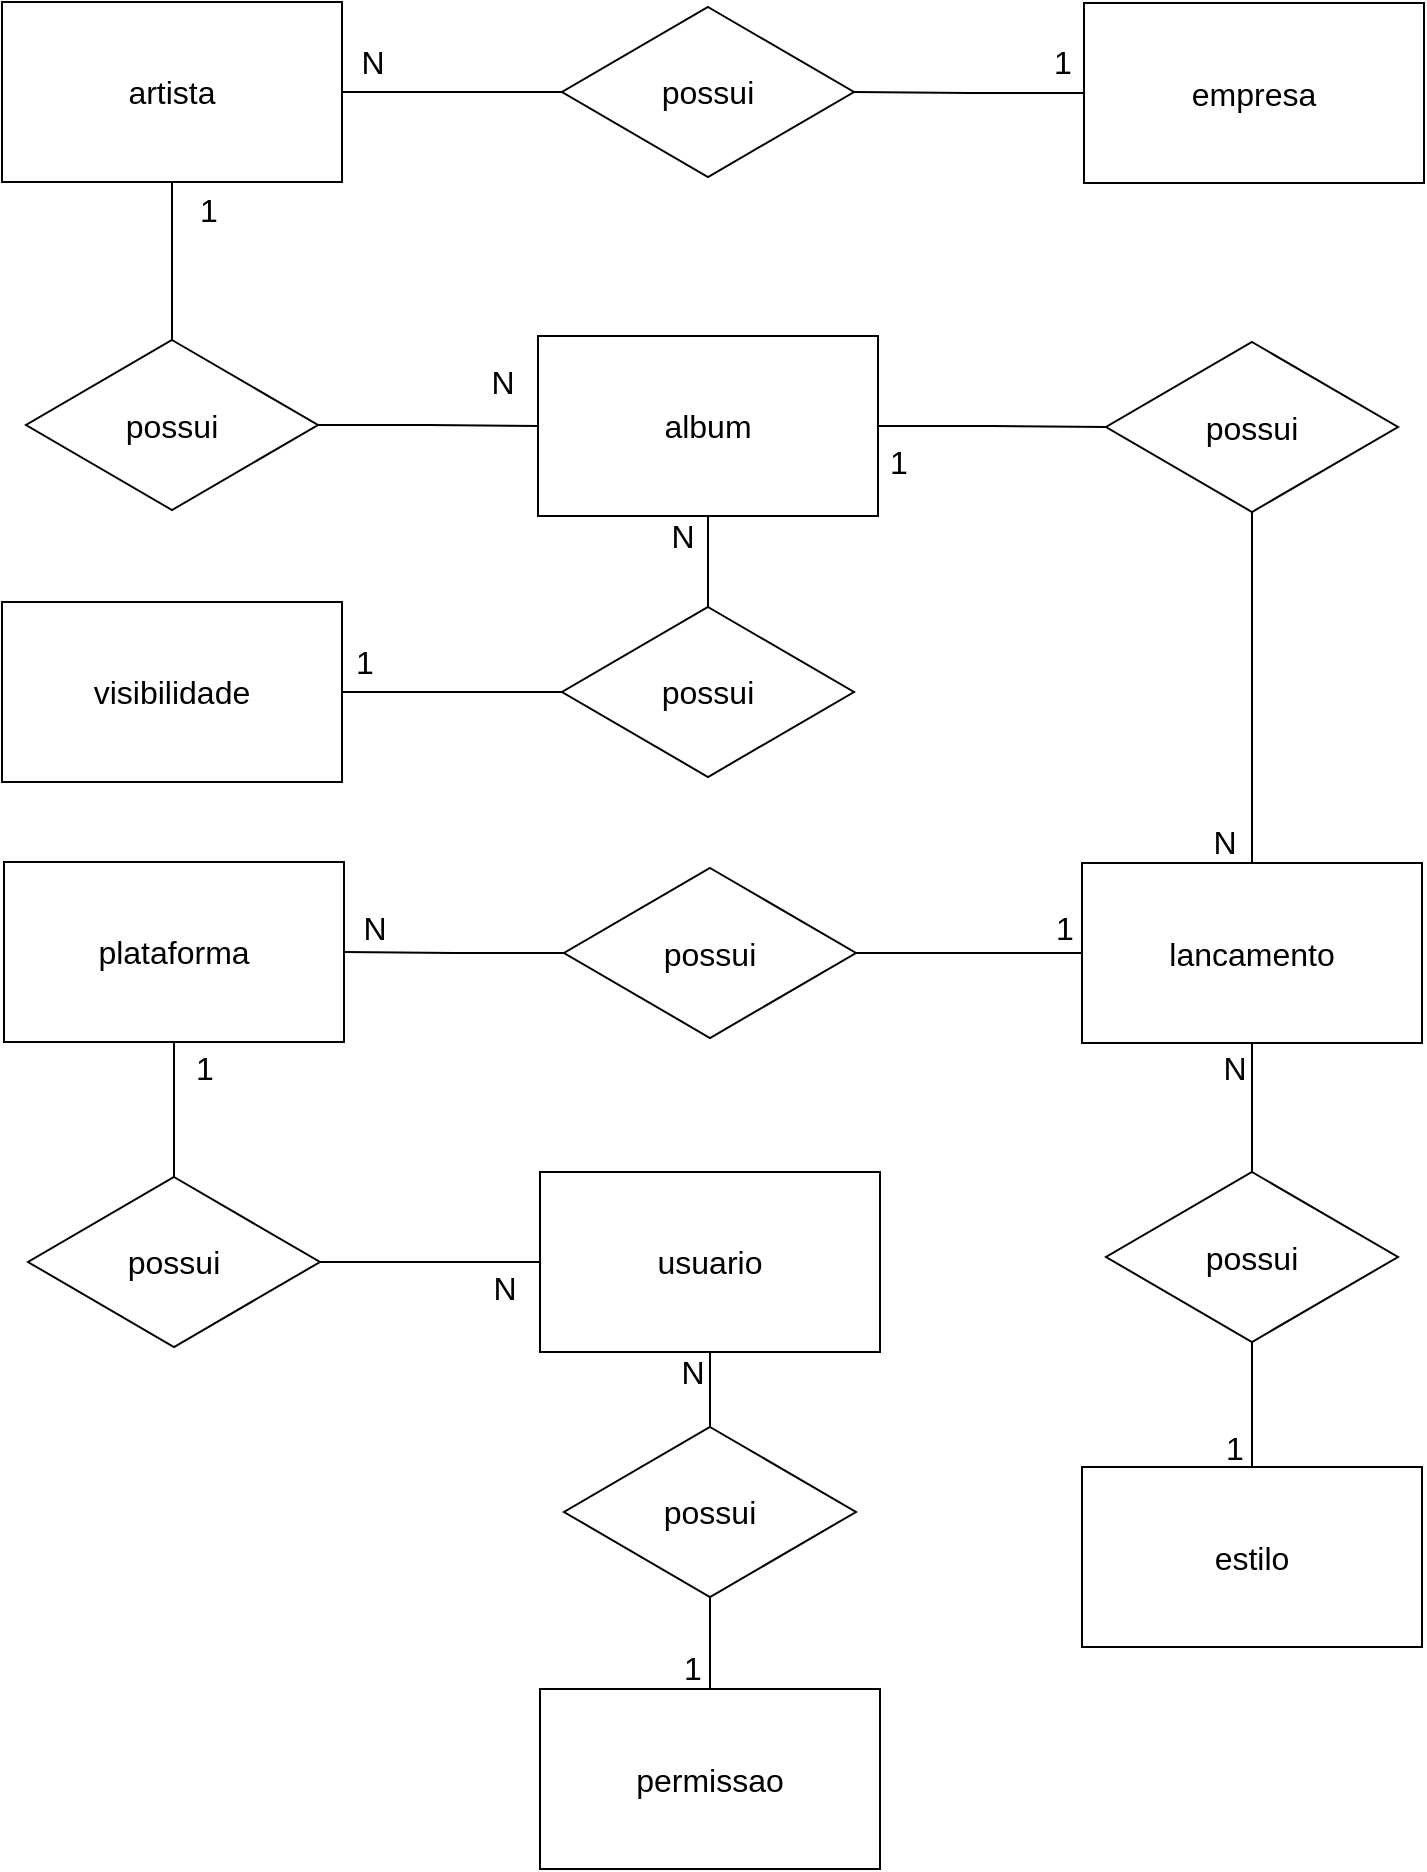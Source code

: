 <mxfile version="14.9.4" type="device" pages="2"><diagram id="nk70ambiToYGAoOoKNNU" name="conceitual"><mxGraphModel dx="868" dy="440" grid="1" gridSize="10" guides="1" tooltips="1" connect="1" arrows="1" fold="1" page="1" pageScale="1" pageWidth="827" pageHeight="1169" math="0" shadow="0"><root><mxCell id="yiSIVAJIP6dIMfwHuzb--0"/><mxCell id="yiSIVAJIP6dIMfwHuzb--1" parent="yiSIVAJIP6dIMfwHuzb--0"/><mxCell id="g5j4IDtGItobPCVHIau8-8" style="edgeStyle=orthogonalEdgeStyle;rounded=0;orthogonalLoop=1;jettySize=auto;html=1;exitX=0.5;exitY=1;exitDx=0;exitDy=0;entryX=0.5;entryY=0;entryDx=0;entryDy=0;endArrow=none;endFill=0;" parent="yiSIVAJIP6dIMfwHuzb--1" source="3rRR9_LvzltgQp7LDNIH-0" target="g5j4IDtGItobPCVHIau8-0" edge="1"><mxGeometry relative="1" as="geometry"/></mxCell><mxCell id="3rRR9_LvzltgQp7LDNIH-0" value="&lt;font style=&quot;font-size: 16px&quot;&gt;artista&lt;/font&gt;" style="rounded=0;whiteSpace=wrap;html=1;" parent="yiSIVAJIP6dIMfwHuzb--1" vertex="1"><mxGeometry x="80" y="90" width="170" height="90" as="geometry"/></mxCell><mxCell id="g5j4IDtGItobPCVHIau8-7" style="edgeStyle=orthogonalEdgeStyle;rounded=0;orthogonalLoop=1;jettySize=auto;html=1;exitX=0;exitY=0.5;exitDx=0;exitDy=0;entryX=1;entryY=0.5;entryDx=0;entryDy=0;endArrow=none;endFill=0;" parent="yiSIVAJIP6dIMfwHuzb--1" source="VOtVKO00BPMk1EKbYYce-0" target="3rRR9_LvzltgQp7LDNIH-0" edge="1"><mxGeometry relative="1" as="geometry"/></mxCell><mxCell id="VOtVKO00BPMk1EKbYYce-0" value="&lt;font style=&quot;font-size: 16px&quot;&gt;possui&lt;/font&gt;" style="shape=rhombus;perimeter=rhombusPerimeter;whiteSpace=wrap;html=1;align=center;" parent="yiSIVAJIP6dIMfwHuzb--1" vertex="1"><mxGeometry x="360" y="92.5" width="146" height="85" as="geometry"/></mxCell><mxCell id="g5j4IDtGItobPCVHIau8-6" style="edgeStyle=orthogonalEdgeStyle;rounded=0;orthogonalLoop=1;jettySize=auto;html=1;exitX=0;exitY=0.5;exitDx=0;exitDy=0;entryX=1;entryY=0.5;entryDx=0;entryDy=0;endArrow=none;endFill=0;" parent="yiSIVAJIP6dIMfwHuzb--1" source="yV16bE7cr30JizuYZcQp-0" target="VOtVKO00BPMk1EKbYYce-0" edge="1"><mxGeometry relative="1" as="geometry"/></mxCell><mxCell id="yV16bE7cr30JizuYZcQp-0" value="&lt;font style=&quot;font-size: 16px&quot;&gt;empresa&lt;/font&gt;" style="rounded=0;whiteSpace=wrap;html=1;" parent="yiSIVAJIP6dIMfwHuzb--1" vertex="1"><mxGeometry x="621" y="90.5" width="170" height="90" as="geometry"/></mxCell><mxCell id="g5j4IDtGItobPCVHIau8-9" style="edgeStyle=orthogonalEdgeStyle;rounded=0;orthogonalLoop=1;jettySize=auto;html=1;exitX=1;exitY=0.5;exitDx=0;exitDy=0;entryX=0;entryY=0.5;entryDx=0;entryDy=0;endArrow=none;endFill=0;" parent="yiSIVAJIP6dIMfwHuzb--1" source="g5j4IDtGItobPCVHIau8-0" target="g5j4IDtGItobPCVHIau8-1" edge="1"><mxGeometry relative="1" as="geometry"/></mxCell><mxCell id="g5j4IDtGItobPCVHIau8-0" value="&lt;font style=&quot;font-size: 16px&quot;&gt;possui&lt;/font&gt;" style="shape=rhombus;perimeter=rhombusPerimeter;whiteSpace=wrap;html=1;align=center;" parent="yiSIVAJIP6dIMfwHuzb--1" vertex="1"><mxGeometry x="92" y="259" width="146" height="85" as="geometry"/></mxCell><mxCell id="g5j4IDtGItobPCVHIau8-10" style="edgeStyle=orthogonalEdgeStyle;rounded=0;orthogonalLoop=1;jettySize=auto;html=1;exitX=1;exitY=0.5;exitDx=0;exitDy=0;entryX=0;entryY=0.5;entryDx=0;entryDy=0;endArrow=none;endFill=0;" parent="yiSIVAJIP6dIMfwHuzb--1" source="g5j4IDtGItobPCVHIau8-1" target="g5j4IDtGItobPCVHIau8-2" edge="1"><mxGeometry relative="1" as="geometry"/></mxCell><mxCell id="DvodD3wbsnD5LiGYbOec-2" style="edgeStyle=orthogonalEdgeStyle;rounded=0;orthogonalLoop=1;jettySize=auto;html=1;exitX=0.5;exitY=1;exitDx=0;exitDy=0;entryX=0.5;entryY=0;entryDx=0;entryDy=0;endArrow=none;endFill=0;" edge="1" parent="yiSIVAJIP6dIMfwHuzb--1" source="g5j4IDtGItobPCVHIau8-1" target="DvodD3wbsnD5LiGYbOec-0"><mxGeometry relative="1" as="geometry"/></mxCell><mxCell id="g5j4IDtGItobPCVHIau8-1" value="&lt;font style=&quot;font-size: 16px&quot;&gt;album&lt;/font&gt;" style="rounded=0;whiteSpace=wrap;html=1;" parent="yiSIVAJIP6dIMfwHuzb--1" vertex="1"><mxGeometry x="348" y="257" width="170" height="90" as="geometry"/></mxCell><mxCell id="g5j4IDtGItobPCVHIau8-11" style="edgeStyle=orthogonalEdgeStyle;rounded=0;orthogonalLoop=1;jettySize=auto;html=1;exitX=0.5;exitY=1;exitDx=0;exitDy=0;entryX=0.5;entryY=0;entryDx=0;entryDy=0;endArrow=none;endFill=0;" parent="yiSIVAJIP6dIMfwHuzb--1" source="g5j4IDtGItobPCVHIau8-2" target="g5j4IDtGItobPCVHIau8-3" edge="1"><mxGeometry relative="1" as="geometry"/></mxCell><mxCell id="g5j4IDtGItobPCVHIau8-2" value="&lt;font style=&quot;font-size: 16px&quot;&gt;possui&lt;/font&gt;" style="shape=rhombus;perimeter=rhombusPerimeter;whiteSpace=wrap;html=1;align=center;" parent="yiSIVAJIP6dIMfwHuzb--1" vertex="1"><mxGeometry x="632" y="260" width="146" height="85" as="geometry"/></mxCell><mxCell id="-_nzy5i5pssQ1534E9UN-17" style="edgeStyle=orthogonalEdgeStyle;rounded=0;orthogonalLoop=1;jettySize=auto;html=1;exitX=0.5;exitY=1;exitDx=0;exitDy=0;entryX=0.5;entryY=0;entryDx=0;entryDy=0;endArrow=none;endFill=0;" parent="yiSIVAJIP6dIMfwHuzb--1" source="g5j4IDtGItobPCVHIau8-3" target="-_nzy5i5pssQ1534E9UN-16" edge="1"><mxGeometry relative="1" as="geometry"/></mxCell><mxCell id="g5j4IDtGItobPCVHIau8-3" value="&lt;font style=&quot;font-size: 16px&quot;&gt;lancamento&lt;/font&gt;" style="rounded=0;whiteSpace=wrap;html=1;" parent="yiSIVAJIP6dIMfwHuzb--1" vertex="1"><mxGeometry x="620" y="520.5" width="170" height="90" as="geometry"/></mxCell><mxCell id="g5j4IDtGItobPCVHIau8-13" style="edgeStyle=orthogonalEdgeStyle;rounded=0;orthogonalLoop=1;jettySize=auto;html=1;exitX=0;exitY=0.5;exitDx=0;exitDy=0;entryX=1;entryY=0.5;entryDx=0;entryDy=0;endArrow=none;endFill=0;" parent="yiSIVAJIP6dIMfwHuzb--1" source="g5j4IDtGItobPCVHIau8-4" target="g5j4IDtGItobPCVHIau8-5" edge="1"><mxGeometry relative="1" as="geometry"/></mxCell><mxCell id="-_nzy5i5pssQ1534E9UN-19" style="edgeStyle=orthogonalEdgeStyle;rounded=0;orthogonalLoop=1;jettySize=auto;html=1;exitX=1;exitY=0.5;exitDx=0;exitDy=0;entryX=0;entryY=0.5;entryDx=0;entryDy=0;endArrow=none;endFill=0;" parent="yiSIVAJIP6dIMfwHuzb--1" source="g5j4IDtGItobPCVHIau8-4" target="g5j4IDtGItobPCVHIau8-3" edge="1"><mxGeometry relative="1" as="geometry"/></mxCell><mxCell id="g5j4IDtGItobPCVHIau8-4" value="&lt;font style=&quot;font-size: 16px&quot;&gt;possui&lt;/font&gt;" style="shape=rhombus;perimeter=rhombusPerimeter;whiteSpace=wrap;html=1;align=center;" parent="yiSIVAJIP6dIMfwHuzb--1" vertex="1"><mxGeometry x="361" y="523" width="146" height="85" as="geometry"/></mxCell><mxCell id="-_nzy5i5pssQ1534E9UN-6" style="edgeStyle=orthogonalEdgeStyle;rounded=0;orthogonalLoop=1;jettySize=auto;html=1;entryX=0.5;entryY=0;entryDx=0;entryDy=0;endArrow=none;endFill=0;" parent="yiSIVAJIP6dIMfwHuzb--1" source="g5j4IDtGItobPCVHIau8-5" target="-_nzy5i5pssQ1534E9UN-1" edge="1"><mxGeometry relative="1" as="geometry"/></mxCell><mxCell id="g5j4IDtGItobPCVHIau8-5" value="&lt;font style=&quot;font-size: 16px&quot;&gt;plataforma&lt;/font&gt;" style="rounded=0;whiteSpace=wrap;html=1;" parent="yiSIVAJIP6dIMfwHuzb--1" vertex="1"><mxGeometry x="81" y="520" width="170" height="90" as="geometry"/></mxCell><mxCell id="g5j4IDtGItobPCVHIau8-27" value="&lt;font style=&quot;font-size: 16px&quot;&gt;1&lt;/font&gt;" style="text;html=1;align=center;verticalAlign=middle;resizable=0;points=[];autosize=1;strokeColor=none;" parent="yiSIVAJIP6dIMfwHuzb--1" vertex="1"><mxGeometry x="518" y="310" width="20" height="20" as="geometry"/></mxCell><mxCell id="g5j4IDtGItobPCVHIau8-29" value="&lt;font style=&quot;font-size: 16px&quot;&gt;1&lt;/font&gt;" style="text;html=1;align=center;verticalAlign=middle;resizable=0;points=[];autosize=1;strokeColor=none;" parent="yiSIVAJIP6dIMfwHuzb--1" vertex="1"><mxGeometry x="600" y="110" width="20" height="20" as="geometry"/></mxCell><mxCell id="g5j4IDtGItobPCVHIau8-30" value="&lt;font style=&quot;font-size: 16px&quot;&gt;N&lt;/font&gt;" style="text;html=1;align=center;verticalAlign=middle;resizable=0;points=[];autosize=1;strokeColor=none;" parent="yiSIVAJIP6dIMfwHuzb--1" vertex="1"><mxGeometry x="250" y="110" width="30" height="20" as="geometry"/></mxCell><mxCell id="g5j4IDtGItobPCVHIau8-32" value="&lt;font style=&quot;font-size: 16px&quot;&gt;N&lt;/font&gt;" style="text;html=1;align=center;verticalAlign=middle;resizable=0;points=[];autosize=1;strokeColor=none;" parent="yiSIVAJIP6dIMfwHuzb--1" vertex="1"><mxGeometry x="251" y="542.5" width="30" height="20" as="geometry"/></mxCell><mxCell id="g5j4IDtGItobPCVHIau8-33" value="&lt;font style=&quot;font-size: 16px&quot;&gt;1&lt;/font&gt;" style="text;html=1;align=center;verticalAlign=middle;resizable=0;points=[];autosize=1;strokeColor=none;" parent="yiSIVAJIP6dIMfwHuzb--1" vertex="1"><mxGeometry x="173" y="184" width="20" height="20" as="geometry"/></mxCell><mxCell id="g5j4IDtGItobPCVHIau8-34" value="&lt;font style=&quot;font-size: 16px&quot;&gt;N&lt;/font&gt;" style="text;html=1;align=center;verticalAlign=middle;resizable=0;points=[];autosize=1;strokeColor=none;" parent="yiSIVAJIP6dIMfwHuzb--1" vertex="1"><mxGeometry x="315" y="270" width="30" height="20" as="geometry"/></mxCell><mxCell id="-_nzy5i5pssQ1534E9UN-2" style="edgeStyle=orthogonalEdgeStyle;rounded=0;orthogonalLoop=1;jettySize=auto;html=1;exitX=1;exitY=0.5;exitDx=0;exitDy=0;endArrow=none;endFill=0;entryX=0;entryY=0.5;entryDx=0;entryDy=0;" parent="yiSIVAJIP6dIMfwHuzb--1" source="-_nzy5i5pssQ1534E9UN-1" target="-_nzy5i5pssQ1534E9UN-3" edge="1"><mxGeometry relative="1" as="geometry"><mxPoint x="331" y="720.5" as="targetPoint"/></mxGeometry></mxCell><mxCell id="-_nzy5i5pssQ1534E9UN-1" value="&lt;font style=&quot;font-size: 16px&quot;&gt;possui&lt;/font&gt;" style="shape=rhombus;perimeter=rhombusPerimeter;whiteSpace=wrap;html=1;align=center;" parent="yiSIVAJIP6dIMfwHuzb--1" vertex="1"><mxGeometry x="93" y="677.5" width="146" height="85" as="geometry"/></mxCell><mxCell id="-_nzy5i5pssQ1534E9UN-13" style="edgeStyle=orthogonalEdgeStyle;rounded=0;orthogonalLoop=1;jettySize=auto;html=1;exitX=0.5;exitY=1;exitDx=0;exitDy=0;entryX=0.5;entryY=0;entryDx=0;entryDy=0;endArrow=none;endFill=0;" parent="yiSIVAJIP6dIMfwHuzb--1" source="-_nzy5i5pssQ1534E9UN-3" target="-_nzy5i5pssQ1534E9UN-4" edge="1"><mxGeometry relative="1" as="geometry"/></mxCell><mxCell id="-_nzy5i5pssQ1534E9UN-3" value="&lt;font style=&quot;font-size: 16px&quot;&gt;usuario&lt;/font&gt;" style="rounded=0;whiteSpace=wrap;html=1;" parent="yiSIVAJIP6dIMfwHuzb--1" vertex="1"><mxGeometry x="349" y="675" width="170" height="90" as="geometry"/></mxCell><mxCell id="-_nzy5i5pssQ1534E9UN-14" style="edgeStyle=orthogonalEdgeStyle;rounded=0;orthogonalLoop=1;jettySize=auto;html=1;exitX=0.5;exitY=1;exitDx=0;exitDy=0;entryX=0.5;entryY=0;entryDx=0;entryDy=0;endArrow=none;endFill=0;" parent="yiSIVAJIP6dIMfwHuzb--1" source="-_nzy5i5pssQ1534E9UN-4" target="-_nzy5i5pssQ1534E9UN-5" edge="1"><mxGeometry relative="1" as="geometry"/></mxCell><mxCell id="-_nzy5i5pssQ1534E9UN-4" value="&lt;font style=&quot;font-size: 16px&quot;&gt;possui&lt;/font&gt;" style="shape=rhombus;perimeter=rhombusPerimeter;whiteSpace=wrap;html=1;align=center;" parent="yiSIVAJIP6dIMfwHuzb--1" vertex="1"><mxGeometry x="361" y="802.5" width="146" height="85" as="geometry"/></mxCell><mxCell id="-_nzy5i5pssQ1534E9UN-5" value="&lt;font style=&quot;font-size: 16px&quot;&gt;permissao&lt;/font&gt;" style="rounded=0;whiteSpace=wrap;html=1;" parent="yiSIVAJIP6dIMfwHuzb--1" vertex="1"><mxGeometry x="349" y="933.5" width="170" height="90" as="geometry"/></mxCell><mxCell id="-_nzy5i5pssQ1534E9UN-9" value="&lt;font style=&quot;font-size: 16px&quot;&gt;1&lt;/font&gt;" style="text;html=1;align=center;verticalAlign=middle;resizable=0;points=[];autosize=1;strokeColor=none;" parent="yiSIVAJIP6dIMfwHuzb--1" vertex="1"><mxGeometry x="601" y="542.5" width="20" height="20" as="geometry"/></mxCell><mxCell id="-_nzy5i5pssQ1534E9UN-10" value="&lt;font style=&quot;font-size: 16px&quot;&gt;1&lt;/font&gt;" style="text;html=1;align=center;verticalAlign=middle;resizable=0;points=[];autosize=1;strokeColor=none;" parent="yiSIVAJIP6dIMfwHuzb--1" vertex="1"><mxGeometry x="171" y="612.5" width="20" height="20" as="geometry"/></mxCell><mxCell id="-_nzy5i5pssQ1534E9UN-15" value="&lt;font style=&quot;font-size: 16px&quot;&gt;estilo&lt;/font&gt;" style="rounded=0;whiteSpace=wrap;html=1;" parent="yiSIVAJIP6dIMfwHuzb--1" vertex="1"><mxGeometry x="620" y="822.5" width="170" height="90" as="geometry"/></mxCell><mxCell id="-_nzy5i5pssQ1534E9UN-18" style="edgeStyle=orthogonalEdgeStyle;rounded=0;orthogonalLoop=1;jettySize=auto;html=1;exitX=0.5;exitY=1;exitDx=0;exitDy=0;entryX=0.5;entryY=0;entryDx=0;entryDy=0;endArrow=none;endFill=0;" parent="yiSIVAJIP6dIMfwHuzb--1" source="-_nzy5i5pssQ1534E9UN-16" target="-_nzy5i5pssQ1534E9UN-15" edge="1"><mxGeometry relative="1" as="geometry"/></mxCell><mxCell id="-_nzy5i5pssQ1534E9UN-16" value="&lt;font style=&quot;font-size: 16px&quot;&gt;possui&lt;/font&gt;" style="shape=rhombus;perimeter=rhombusPerimeter;whiteSpace=wrap;html=1;align=center;" parent="yiSIVAJIP6dIMfwHuzb--1" vertex="1"><mxGeometry x="632" y="675" width="146" height="85" as="geometry"/></mxCell><mxCell id="-_nzy5i5pssQ1534E9UN-21" value="&lt;font style=&quot;font-size: 16px&quot;&gt;N&lt;/font&gt;" style="text;html=1;align=center;verticalAlign=middle;resizable=0;points=[];autosize=1;strokeColor=none;" parent="yiSIVAJIP6dIMfwHuzb--1" vertex="1"><mxGeometry x="676" y="500" width="30" height="20" as="geometry"/></mxCell><mxCell id="-_nzy5i5pssQ1534E9UN-23" value="&lt;font style=&quot;font-size: 16px&quot;&gt;1&lt;/font&gt;" style="text;html=1;align=center;verticalAlign=middle;resizable=0;points=[];autosize=1;strokeColor=none;" parent="yiSIVAJIP6dIMfwHuzb--1" vertex="1"><mxGeometry x="686" y="802.5" width="20" height="20" as="geometry"/></mxCell><mxCell id="-_nzy5i5pssQ1534E9UN-24" value="&lt;font style=&quot;font-size: 16px&quot;&gt;N&lt;/font&gt;" style="text;html=1;align=center;verticalAlign=middle;resizable=0;points=[];autosize=1;strokeColor=none;" parent="yiSIVAJIP6dIMfwHuzb--1" vertex="1"><mxGeometry x="681" y="612.5" width="30" height="20" as="geometry"/></mxCell><mxCell id="-_nzy5i5pssQ1534E9UN-26" value="&lt;font style=&quot;font-size: 16px&quot;&gt;1&lt;/font&gt;" style="text;html=1;align=center;verticalAlign=middle;resizable=0;points=[];autosize=1;strokeColor=none;" parent="yiSIVAJIP6dIMfwHuzb--1" vertex="1"><mxGeometry x="415" y="912.5" width="20" height="20" as="geometry"/></mxCell><mxCell id="-_nzy5i5pssQ1534E9UN-27" value="&lt;font style=&quot;font-size: 16px&quot;&gt;N&lt;/font&gt;" style="text;html=1;align=center;verticalAlign=middle;resizable=0;points=[];autosize=1;strokeColor=none;" parent="yiSIVAJIP6dIMfwHuzb--1" vertex="1"><mxGeometry x="410" y="765" width="30" height="20" as="geometry"/></mxCell><mxCell id="-_nzy5i5pssQ1534E9UN-28" value="&lt;font style=&quot;font-size: 16px&quot;&gt;N&lt;/font&gt;" style="text;html=1;align=center;verticalAlign=middle;resizable=0;points=[];autosize=1;strokeColor=none;" parent="yiSIVAJIP6dIMfwHuzb--1" vertex="1"><mxGeometry x="316" y="722.5" width="30" height="20" as="geometry"/></mxCell><mxCell id="DvodD3wbsnD5LiGYbOec-0" value="&lt;font style=&quot;font-size: 16px&quot;&gt;possui&lt;/font&gt;" style="shape=rhombus;perimeter=rhombusPerimeter;whiteSpace=wrap;html=1;align=center;" vertex="1" parent="yiSIVAJIP6dIMfwHuzb--1"><mxGeometry x="360" y="392.5" width="146" height="85" as="geometry"/></mxCell><mxCell id="DvodD3wbsnD5LiGYbOec-3" style="edgeStyle=orthogonalEdgeStyle;rounded=0;orthogonalLoop=1;jettySize=auto;html=1;exitX=1;exitY=0.5;exitDx=0;exitDy=0;entryX=0;entryY=0.5;entryDx=0;entryDy=0;endArrow=none;endFill=0;" edge="1" parent="yiSIVAJIP6dIMfwHuzb--1" source="DvodD3wbsnD5LiGYbOec-1" target="DvodD3wbsnD5LiGYbOec-0"><mxGeometry relative="1" as="geometry"/></mxCell><mxCell id="DvodD3wbsnD5LiGYbOec-1" value="&lt;font style=&quot;font-size: 16px&quot;&gt;visibilidade&lt;/font&gt;" style="rounded=0;whiteSpace=wrap;html=1;" vertex="1" parent="yiSIVAJIP6dIMfwHuzb--1"><mxGeometry x="80" y="390" width="170" height="90" as="geometry"/></mxCell><mxCell id="DvodD3wbsnD5LiGYbOec-4" value="&lt;font style=&quot;font-size: 16px&quot;&gt;1&lt;/font&gt;" style="text;html=1;align=center;verticalAlign=middle;resizable=0;points=[];autosize=1;strokeColor=none;" vertex="1" parent="yiSIVAJIP6dIMfwHuzb--1"><mxGeometry x="251" y="410" width="20" height="20" as="geometry"/></mxCell><mxCell id="DvodD3wbsnD5LiGYbOec-6" value="&lt;font style=&quot;font-size: 16px&quot;&gt;N&lt;/font&gt;" style="text;html=1;align=center;verticalAlign=middle;resizable=0;points=[];autosize=1;strokeColor=none;" vertex="1" parent="yiSIVAJIP6dIMfwHuzb--1"><mxGeometry x="405" y="347" width="30" height="20" as="geometry"/></mxCell></root></mxGraphModel></diagram><diagram id="rBpRKaYwuMcPPqf-tzVl" name="logico"><mxGraphModel dx="868" dy="1609" grid="1" gridSize="10" guides="1" tooltips="1" connect="1" arrows="1" fold="1" page="1" pageScale="1" pageWidth="827" pageHeight="1169" math="0" shadow="0"><root><mxCell id="Hym_CuIKwrvGnb4ZzEJn-0"/><mxCell id="Hym_CuIKwrvGnb4ZzEJn-1" parent="Hym_CuIKwrvGnb4ZzEJn-0"/><mxCell id="zeXX-pW7Ig0CNQTi1Tcy-0" value="empresa" style="shape=table;startSize=30;container=1;collapsible=1;childLayout=tableLayout;fixedRows=1;rowLines=0;fontStyle=1;align=center;resizeLast=1;" parent="Hym_CuIKwrvGnb4ZzEJn-1" vertex="1"><mxGeometry x="50" y="60" width="180" height="100" as="geometry"/></mxCell><mxCell id="zeXX-pW7Ig0CNQTi1Tcy-1" value="" style="shape=partialRectangle;collapsible=0;dropTarget=0;pointerEvents=0;fillColor=none;top=0;left=0;bottom=1;right=0;points=[[0,0.5],[1,0.5]];portConstraint=eastwest;" parent="zeXX-pW7Ig0CNQTi1Tcy-0" vertex="1"><mxGeometry y="30" width="180" height="30" as="geometry"/></mxCell><mxCell id="zeXX-pW7Ig0CNQTi1Tcy-2" value="PK" style="shape=partialRectangle;connectable=0;fillColor=none;top=0;left=0;bottom=0;right=0;fontStyle=1;overflow=hidden;" parent="zeXX-pW7Ig0CNQTi1Tcy-1" vertex="1"><mxGeometry width="30" height="30" as="geometry"/></mxCell><mxCell id="zeXX-pW7Ig0CNQTi1Tcy-3" value="IdEmpresa" style="shape=partialRectangle;connectable=0;fillColor=none;top=0;left=0;bottom=0;right=0;align=left;spacingLeft=6;fontStyle=5;overflow=hidden;" parent="zeXX-pW7Ig0CNQTi1Tcy-1" vertex="1"><mxGeometry x="30" width="150" height="30" as="geometry"/></mxCell><mxCell id="zeXX-pW7Ig0CNQTi1Tcy-7" value="" style="shape=partialRectangle;collapsible=0;dropTarget=0;pointerEvents=0;fillColor=none;top=0;left=0;bottom=0;right=0;points=[[0,0.5],[1,0.5]];portConstraint=eastwest;" parent="zeXX-pW7Ig0CNQTi1Tcy-0" vertex="1"><mxGeometry y="60" width="180" height="30" as="geometry"/></mxCell><mxCell id="zeXX-pW7Ig0CNQTi1Tcy-8" value="" style="shape=partialRectangle;connectable=0;fillColor=none;top=0;left=0;bottom=0;right=0;editable=1;overflow=hidden;" parent="zeXX-pW7Ig0CNQTi1Tcy-7" vertex="1"><mxGeometry width="30" height="30" as="geometry"/></mxCell><mxCell id="zeXX-pW7Ig0CNQTi1Tcy-9" value="end_Empresa" style="shape=partialRectangle;connectable=0;fillColor=none;top=0;left=0;bottom=0;right=0;align=left;spacingLeft=6;overflow=hidden;" parent="zeXX-pW7Ig0CNQTi1Tcy-7" vertex="1"><mxGeometry x="30" width="150" height="30" as="geometry"/></mxCell><mxCell id="_XgceKlw7htnP9LZU1b0-0" value="artista" style="shape=table;startSize=30;container=1;collapsible=1;childLayout=tableLayout;fixedRows=1;rowLines=0;fontStyle=1;align=center;resizeLast=1;" parent="Hym_CuIKwrvGnb4ZzEJn-1" vertex="1"><mxGeometry x="350" y="60" width="180" height="130" as="geometry"/></mxCell><mxCell id="_XgceKlw7htnP9LZU1b0-13" value="" style="shape=partialRectangle;collapsible=0;dropTarget=0;pointerEvents=0;fillColor=none;top=0;left=0;bottom=0;right=0;points=[[0,0.5],[1,0.5]];portConstraint=eastwest;" parent="_XgceKlw7htnP9LZU1b0-0" vertex="1"><mxGeometry y="30" width="180" height="30" as="geometry"/></mxCell><mxCell id="_XgceKlw7htnP9LZU1b0-14" value="PK" style="shape=partialRectangle;connectable=0;fillColor=none;top=0;left=0;bottom=0;right=0;fontStyle=1;overflow=hidden;" parent="_XgceKlw7htnP9LZU1b0-13" vertex="1"><mxGeometry width="30" height="30" as="geometry"/></mxCell><mxCell id="_XgceKlw7htnP9LZU1b0-15" value="IdArtista" style="shape=partialRectangle;connectable=0;fillColor=none;top=0;left=0;bottom=0;right=0;align=left;spacingLeft=6;fontStyle=5;overflow=hidden;" parent="_XgceKlw7htnP9LZU1b0-13" vertex="1"><mxGeometry x="30" width="150" height="30" as="geometry"/></mxCell><mxCell id="_XgceKlw7htnP9LZU1b0-1" value="" style="shape=partialRectangle;collapsible=0;dropTarget=0;pointerEvents=0;fillColor=none;top=0;left=0;bottom=1;right=0;points=[[0,0.5],[1,0.5]];portConstraint=eastwest;" parent="_XgceKlw7htnP9LZU1b0-0" vertex="1"><mxGeometry y="60" width="180" height="30" as="geometry"/></mxCell><mxCell id="_XgceKlw7htnP9LZU1b0-2" value="FK" style="shape=partialRectangle;connectable=0;fillColor=none;top=0;left=0;bottom=0;right=0;fontStyle=1;overflow=hidden;" parent="_XgceKlw7htnP9LZU1b0-1" vertex="1"><mxGeometry width="30" height="30" as="geometry"/></mxCell><mxCell id="_XgceKlw7htnP9LZU1b0-3" value="IdEmpresa" style="shape=partialRectangle;connectable=0;fillColor=none;top=0;left=0;bottom=0;right=0;align=left;spacingLeft=6;fontStyle=5;overflow=hidden;" parent="_XgceKlw7htnP9LZU1b0-1" vertex="1"><mxGeometry x="30" width="150" height="30" as="geometry"/></mxCell><mxCell id="_XgceKlw7htnP9LZU1b0-4" value="" style="shape=partialRectangle;collapsible=0;dropTarget=0;pointerEvents=0;fillColor=none;top=0;left=0;bottom=0;right=0;points=[[0,0.5],[1,0.5]];portConstraint=eastwest;" parent="_XgceKlw7htnP9LZU1b0-0" vertex="1"><mxGeometry y="90" width="180" height="30" as="geometry"/></mxCell><mxCell id="_XgceKlw7htnP9LZU1b0-5" value="" style="shape=partialRectangle;connectable=0;fillColor=none;top=0;left=0;bottom=0;right=0;editable=1;overflow=hidden;" parent="_XgceKlw7htnP9LZU1b0-4" vertex="1"><mxGeometry width="30" height="30" as="geometry"/></mxCell><mxCell id="_XgceKlw7htnP9LZU1b0-6" value="nomeArtista" style="shape=partialRectangle;connectable=0;fillColor=none;top=0;left=0;bottom=0;right=0;align=left;spacingLeft=6;overflow=hidden;" parent="_XgceKlw7htnP9LZU1b0-4" vertex="1"><mxGeometry x="30" width="150" height="30" as="geometry"/></mxCell><mxCell id="_XgceKlw7htnP9LZU1b0-16" value="album" style="shape=table;startSize=30;container=1;collapsible=1;childLayout=tableLayout;fixedRows=1;rowLines=0;fontStyle=1;align=center;resizeLast=1;" parent="Hym_CuIKwrvGnb4ZzEJn-1" vertex="1"><mxGeometry x="600" y="130" width="180" height="250" as="geometry"/></mxCell><mxCell id="_XgceKlw7htnP9LZU1b0-17" value="" style="shape=partialRectangle;collapsible=0;dropTarget=0;pointerEvents=0;fillColor=none;top=0;left=0;bottom=0;right=0;points=[[0,0.5],[1,0.5]];portConstraint=eastwest;" parent="_XgceKlw7htnP9LZU1b0-16" vertex="1"><mxGeometry y="30" width="180" height="30" as="geometry"/></mxCell><mxCell id="_XgceKlw7htnP9LZU1b0-18" value="FK" style="shape=partialRectangle;connectable=0;fillColor=none;top=0;left=0;bottom=0;right=0;fontStyle=1;overflow=hidden;" parent="_XgceKlw7htnP9LZU1b0-17" vertex="1"><mxGeometry width="30" height="30" as="geometry"/></mxCell><mxCell id="_XgceKlw7htnP9LZU1b0-19" value="IdArtista" style="shape=partialRectangle;connectable=0;fillColor=none;top=0;left=0;bottom=0;right=0;align=left;spacingLeft=6;fontStyle=5;overflow=hidden;" parent="_XgceKlw7htnP9LZU1b0-17" vertex="1"><mxGeometry x="30" width="150" height="30" as="geometry"/></mxCell><mxCell id="BUefdJXLuDC9PzL66h3l-6" value="" style="shape=partialRectangle;collapsible=0;dropTarget=0;pointerEvents=0;fillColor=none;top=0;left=0;bottom=0;right=0;points=[[0,0.5],[1,0.5]];portConstraint=eastwest;" vertex="1" parent="_XgceKlw7htnP9LZU1b0-16"><mxGeometry y="60" width="180" height="30" as="geometry"/></mxCell><mxCell id="BUefdJXLuDC9PzL66h3l-7" value="FK" style="shape=partialRectangle;connectable=0;fillColor=none;top=0;left=0;bottom=0;right=0;fontStyle=1;overflow=hidden;" vertex="1" parent="BUefdJXLuDC9PzL66h3l-6"><mxGeometry width="30" height="30" as="geometry"/></mxCell><mxCell id="BUefdJXLuDC9PzL66h3l-8" value="IdVisibilidade" style="shape=partialRectangle;connectable=0;fillColor=none;top=0;left=0;bottom=0;right=0;align=left;spacingLeft=6;fontStyle=5;overflow=hidden;" vertex="1" parent="BUefdJXLuDC9PzL66h3l-6"><mxGeometry x="30" width="150" height="30" as="geometry"/></mxCell><mxCell id="_XgceKlw7htnP9LZU1b0-20" value="" style="shape=partialRectangle;collapsible=0;dropTarget=0;pointerEvents=0;fillColor=none;top=0;left=0;bottom=1;right=0;points=[[0,0.5],[1,0.5]];portConstraint=eastwest;" parent="_XgceKlw7htnP9LZU1b0-16" vertex="1"><mxGeometry y="90" width="180" height="30" as="geometry"/></mxCell><mxCell id="_XgceKlw7htnP9LZU1b0-21" value="PK" style="shape=partialRectangle;connectable=0;fillColor=none;top=0;left=0;bottom=0;right=0;fontStyle=1;overflow=hidden;" parent="_XgceKlw7htnP9LZU1b0-20" vertex="1"><mxGeometry width="30" height="30" as="geometry"/></mxCell><mxCell id="_XgceKlw7htnP9LZU1b0-22" value="IdAlbum" style="shape=partialRectangle;connectable=0;fillColor=none;top=0;left=0;bottom=0;right=0;align=left;spacingLeft=6;fontStyle=5;overflow=hidden;" parent="_XgceKlw7htnP9LZU1b0-20" vertex="1"><mxGeometry x="30" width="150" height="30" as="geometry"/></mxCell><mxCell id="_XgceKlw7htnP9LZU1b0-23" value="" style="shape=partialRectangle;collapsible=0;dropTarget=0;pointerEvents=0;fillColor=none;top=0;left=0;bottom=0;right=0;points=[[0,0.5],[1,0.5]];portConstraint=eastwest;" parent="_XgceKlw7htnP9LZU1b0-16" vertex="1"><mxGeometry y="120" width="180" height="30" as="geometry"/></mxCell><mxCell id="_XgceKlw7htnP9LZU1b0-24" value="" style="shape=partialRectangle;connectable=0;fillColor=none;top=0;left=0;bottom=0;right=0;editable=1;overflow=hidden;" parent="_XgceKlw7htnP9LZU1b0-23" vertex="1"><mxGeometry width="30" height="30" as="geometry"/></mxCell><mxCell id="_XgceKlw7htnP9LZU1b0-25" value="nomeAlbum" style="shape=partialRectangle;connectable=0;fillColor=none;top=0;left=0;bottom=0;right=0;align=left;spacingLeft=6;overflow=hidden;" parent="_XgceKlw7htnP9LZU1b0-23" vertex="1"><mxGeometry x="30" width="150" height="30" as="geometry"/></mxCell><mxCell id="BUefdJXLuDC9PzL66h3l-0" value="" style="shape=partialRectangle;collapsible=0;dropTarget=0;pointerEvents=0;fillColor=none;top=0;left=0;bottom=0;right=0;points=[[0,0.5],[1,0.5]];portConstraint=eastwest;" vertex="1" parent="_XgceKlw7htnP9LZU1b0-16"><mxGeometry y="150" width="180" height="30" as="geometry"/></mxCell><mxCell id="BUefdJXLuDC9PzL66h3l-1" value="" style="shape=partialRectangle;connectable=0;fillColor=none;top=0;left=0;bottom=0;right=0;editable=1;overflow=hidden;" vertex="1" parent="BUefdJXLuDC9PzL66h3l-0"><mxGeometry width="30" height="30" as="geometry"/></mxCell><mxCell id="BUefdJXLuDC9PzL66h3l-2" value="dataLancamento" style="shape=partialRectangle;connectable=0;fillColor=none;top=0;left=0;bottom=0;right=0;align=left;spacingLeft=6;overflow=hidden;" vertex="1" parent="BUefdJXLuDC9PzL66h3l-0"><mxGeometry x="30" width="150" height="30" as="geometry"/></mxCell><mxCell id="_cRoGEuhQ6TpiIQmfwqK-16" value="" style="shape=partialRectangle;collapsible=0;dropTarget=0;pointerEvents=0;fillColor=none;top=0;left=0;bottom=0;right=0;points=[[0,0.5],[1,0.5]];portConstraint=eastwest;" parent="_XgceKlw7htnP9LZU1b0-16" vertex="1"><mxGeometry y="180" width="180" height="30" as="geometry"/></mxCell><mxCell id="_cRoGEuhQ6TpiIQmfwqK-17" value="" style="shape=partialRectangle;connectable=0;fillColor=none;top=0;left=0;bottom=0;right=0;editable=1;overflow=hidden;" parent="_cRoGEuhQ6TpiIQmfwqK-16" vertex="1"><mxGeometry width="30" height="30" as="geometry"/></mxCell><mxCell id="_cRoGEuhQ6TpiIQmfwqK-18" value="minutagem" style="shape=partialRectangle;connectable=0;fillColor=none;top=0;left=0;bottom=0;right=0;align=left;spacingLeft=6;overflow=hidden;" parent="_cRoGEuhQ6TpiIQmfwqK-16" vertex="1"><mxGeometry x="30" width="150" height="30" as="geometry"/></mxCell><mxCell id="BUefdJXLuDC9PzL66h3l-3" value="" style="shape=partialRectangle;collapsible=0;dropTarget=0;pointerEvents=0;fillColor=none;top=0;left=0;bottom=0;right=0;points=[[0,0.5],[1,0.5]];portConstraint=eastwest;" vertex="1" parent="_XgceKlw7htnP9LZU1b0-16"><mxGeometry y="210" width="180" height="30" as="geometry"/></mxCell><mxCell id="BUefdJXLuDC9PzL66h3l-4" value="" style="shape=partialRectangle;connectable=0;fillColor=none;top=0;left=0;bottom=0;right=0;editable=1;overflow=hidden;" vertex="1" parent="BUefdJXLuDC9PzL66h3l-3"><mxGeometry width="30" height="30" as="geometry"/></mxCell><mxCell id="BUefdJXLuDC9PzL66h3l-5" value="localizacao" style="shape=partialRectangle;connectable=0;fillColor=none;top=0;left=0;bottom=0;right=0;align=left;spacingLeft=6;overflow=hidden;" vertex="1" parent="BUefdJXLuDC9PzL66h3l-3"><mxGeometry x="30" width="150" height="30" as="geometry"/></mxCell><mxCell id="_cRoGEuhQ6TpiIQmfwqK-0" value="lancamento" style="shape=table;startSize=30;container=1;collapsible=1;childLayout=tableLayout;fixedRows=1;rowLines=0;fontStyle=1;align=center;resizeLast=1;" parent="Hym_CuIKwrvGnb4ZzEJn-1" vertex="1"><mxGeometry x="50" y="220" width="180" height="160" as="geometry"/></mxCell><mxCell id="_cRoGEuhQ6TpiIQmfwqK-1" value="" style="shape=partialRectangle;collapsible=0;dropTarget=0;pointerEvents=0;fillColor=none;top=0;left=0;bottom=0;right=0;points=[[0,0.5],[1,0.5]];portConstraint=eastwest;" parent="_cRoGEuhQ6TpiIQmfwqK-0" vertex="1"><mxGeometry y="30" width="180" height="30" as="geometry"/></mxCell><mxCell id="_cRoGEuhQ6TpiIQmfwqK-2" value="FK" style="shape=partialRectangle;connectable=0;fillColor=none;top=0;left=0;bottom=0;right=0;fontStyle=1;overflow=hidden;" parent="_cRoGEuhQ6TpiIQmfwqK-1" vertex="1"><mxGeometry width="30" height="30" as="geometry"/></mxCell><mxCell id="_cRoGEuhQ6TpiIQmfwqK-3" value="IdAlbum" style="shape=partialRectangle;connectable=0;fillColor=none;top=0;left=0;bottom=0;right=0;align=left;spacingLeft=6;fontStyle=5;overflow=hidden;" parent="_cRoGEuhQ6TpiIQmfwqK-1" vertex="1"><mxGeometry x="30" width="150" height="30" as="geometry"/></mxCell><mxCell id="ReqmOZ1z1bzm_Sy3njHQ-6" value="" style="shape=partialRectangle;collapsible=0;dropTarget=0;pointerEvents=0;fillColor=none;top=0;left=0;bottom=0;right=0;points=[[0,0.5],[1,0.5]];portConstraint=eastwest;" parent="_cRoGEuhQ6TpiIQmfwqK-0" vertex="1"><mxGeometry y="60" width="180" height="30" as="geometry"/></mxCell><mxCell id="ReqmOZ1z1bzm_Sy3njHQ-7" value="FK" style="shape=partialRectangle;connectable=0;fillColor=none;top=0;left=0;bottom=0;right=0;fontStyle=1;overflow=hidden;" parent="ReqmOZ1z1bzm_Sy3njHQ-6" vertex="1"><mxGeometry width="30" height="30" as="geometry"/></mxCell><mxCell id="ReqmOZ1z1bzm_Sy3njHQ-8" value="IdEstilo" style="shape=partialRectangle;connectable=0;fillColor=none;top=0;left=0;bottom=0;right=0;align=left;spacingLeft=6;fontStyle=5;overflow=hidden;" parent="ReqmOZ1z1bzm_Sy3njHQ-6" vertex="1"><mxGeometry x="30" width="150" height="30" as="geometry"/></mxCell><mxCell id="_cRoGEuhQ6TpiIQmfwqK-4" value="" style="shape=partialRectangle;collapsible=0;dropTarget=0;pointerEvents=0;fillColor=none;top=0;left=0;bottom=1;right=0;points=[[0,0.5],[1,0.5]];portConstraint=eastwest;" parent="_cRoGEuhQ6TpiIQmfwqK-0" vertex="1"><mxGeometry y="90" width="180" height="30" as="geometry"/></mxCell><mxCell id="_cRoGEuhQ6TpiIQmfwqK-5" value="PK" style="shape=partialRectangle;connectable=0;fillColor=none;top=0;left=0;bottom=0;right=0;fontStyle=1;overflow=hidden;" parent="_cRoGEuhQ6TpiIQmfwqK-4" vertex="1"><mxGeometry width="30" height="30" as="geometry"/></mxCell><mxCell id="_cRoGEuhQ6TpiIQmfwqK-6" value="IdLancamento" style="shape=partialRectangle;connectable=0;fillColor=none;top=0;left=0;bottom=0;right=0;align=left;spacingLeft=6;fontStyle=5;overflow=hidden;" parent="_cRoGEuhQ6TpiIQmfwqK-4" vertex="1"><mxGeometry x="30" width="150" height="30" as="geometry"/></mxCell><mxCell id="_cRoGEuhQ6TpiIQmfwqK-7" value="" style="shape=partialRectangle;collapsible=0;dropTarget=0;pointerEvents=0;fillColor=none;top=0;left=0;bottom=0;right=0;points=[[0,0.5],[1,0.5]];portConstraint=eastwest;" parent="_cRoGEuhQ6TpiIQmfwqK-0" vertex="1"><mxGeometry y="120" width="180" height="30" as="geometry"/></mxCell><mxCell id="_cRoGEuhQ6TpiIQmfwqK-8" value="" style="shape=partialRectangle;connectable=0;fillColor=none;top=0;left=0;bottom=0;right=0;editable=1;overflow=hidden;" parent="_cRoGEuhQ6TpiIQmfwqK-7" vertex="1"><mxGeometry width="30" height="30" as="geometry"/></mxCell><mxCell id="_cRoGEuhQ6TpiIQmfwqK-9" value="nomeColaborador" style="shape=partialRectangle;connectable=0;fillColor=none;top=0;left=0;bottom=0;right=0;align=left;spacingLeft=6;overflow=hidden;" parent="_cRoGEuhQ6TpiIQmfwqK-7" vertex="1"><mxGeometry x="30" width="150" height="30" as="geometry"/></mxCell><mxCell id="_cRoGEuhQ6TpiIQmfwqK-19" value="estilo" style="shape=table;startSize=30;container=1;collapsible=1;childLayout=tableLayout;fixedRows=1;rowLines=0;fontStyle=1;align=center;resizeLast=1;" parent="Hym_CuIKwrvGnb4ZzEJn-1" vertex="1"><mxGeometry x="600" y="410" width="180" height="100" as="geometry"/></mxCell><mxCell id="_cRoGEuhQ6TpiIQmfwqK-23" value="" style="shape=partialRectangle;collapsible=0;dropTarget=0;pointerEvents=0;fillColor=none;top=0;left=0;bottom=1;right=0;points=[[0,0.5],[1,0.5]];portConstraint=eastwest;" parent="_cRoGEuhQ6TpiIQmfwqK-19" vertex="1"><mxGeometry y="30" width="180" height="30" as="geometry"/></mxCell><mxCell id="_cRoGEuhQ6TpiIQmfwqK-24" value="PK" style="shape=partialRectangle;connectable=0;fillColor=none;top=0;left=0;bottom=0;right=0;fontStyle=1;overflow=hidden;" parent="_cRoGEuhQ6TpiIQmfwqK-23" vertex="1"><mxGeometry width="30" height="30" as="geometry"/></mxCell><mxCell id="_cRoGEuhQ6TpiIQmfwqK-25" value="IdEstilo" style="shape=partialRectangle;connectable=0;fillColor=none;top=0;left=0;bottom=0;right=0;align=left;spacingLeft=6;fontStyle=5;overflow=hidden;" parent="_cRoGEuhQ6TpiIQmfwqK-23" vertex="1"><mxGeometry x="30" width="150" height="30" as="geometry"/></mxCell><mxCell id="_cRoGEuhQ6TpiIQmfwqK-26" value="" style="shape=partialRectangle;collapsible=0;dropTarget=0;pointerEvents=0;fillColor=none;top=0;left=0;bottom=0;right=0;points=[[0,0.5],[1,0.5]];portConstraint=eastwest;" parent="_cRoGEuhQ6TpiIQmfwqK-19" vertex="1"><mxGeometry y="60" width="180" height="30" as="geometry"/></mxCell><mxCell id="_cRoGEuhQ6TpiIQmfwqK-27" value="" style="shape=partialRectangle;connectable=0;fillColor=none;top=0;left=0;bottom=0;right=0;editable=1;overflow=hidden;" parent="_cRoGEuhQ6TpiIQmfwqK-26" vertex="1"><mxGeometry width="30" height="30" as="geometry"/></mxCell><mxCell id="_cRoGEuhQ6TpiIQmfwqK-28" value="nomeEstilo" style="shape=partialRectangle;connectable=0;fillColor=none;top=0;left=0;bottom=0;right=0;align=left;spacingLeft=6;overflow=hidden;" parent="_cRoGEuhQ6TpiIQmfwqK-26" vertex="1"><mxGeometry x="30" width="150" height="30" as="geometry"/></mxCell><mxCell id="_JdEC7fT34nOhuHkdrQe-0" value="plataforma" style="shape=table;startSize=30;container=1;collapsible=1;childLayout=tableLayout;fixedRows=1;rowLines=0;fontStyle=1;align=center;resizeLast=1;" parent="Hym_CuIKwrvGnb4ZzEJn-1" vertex="1"><mxGeometry x="130" y="420" width="180" height="160" as="geometry"/></mxCell><mxCell id="_JdEC7fT34nOhuHkdrQe-1" value="" style="shape=partialRectangle;collapsible=0;dropTarget=0;pointerEvents=0;fillColor=none;top=0;left=0;bottom=0;right=0;points=[[0,0.5],[1,0.5]];portConstraint=eastwest;" parent="_JdEC7fT34nOhuHkdrQe-0" vertex="1"><mxGeometry y="30" width="180" height="30" as="geometry"/></mxCell><mxCell id="_JdEC7fT34nOhuHkdrQe-2" value="FK" style="shape=partialRectangle;connectable=0;fillColor=none;top=0;left=0;bottom=0;right=0;fontStyle=1;overflow=hidden;" parent="_JdEC7fT34nOhuHkdrQe-1" vertex="1"><mxGeometry width="30" height="30" as="geometry"/></mxCell><mxCell id="_JdEC7fT34nOhuHkdrQe-3" value="IdLancamento" style="shape=partialRectangle;connectable=0;fillColor=none;top=0;left=0;bottom=0;right=0;align=left;spacingLeft=6;fontStyle=5;overflow=hidden;" parent="_JdEC7fT34nOhuHkdrQe-1" vertex="1"><mxGeometry x="30" width="150" height="30" as="geometry"/></mxCell><mxCell id="_JdEC7fT34nOhuHkdrQe-4" value="" style="shape=partialRectangle;collapsible=0;dropTarget=0;pointerEvents=0;fillColor=none;top=0;left=0;bottom=0;right=0;points=[[0,0.5],[1,0.5]];portConstraint=eastwest;" parent="_JdEC7fT34nOhuHkdrQe-0" vertex="1"><mxGeometry y="60" width="180" height="30" as="geometry"/></mxCell><mxCell id="_JdEC7fT34nOhuHkdrQe-5" value="FK" style="shape=partialRectangle;connectable=0;fillColor=none;top=0;left=0;bottom=0;right=0;fontStyle=1;overflow=hidden;" parent="_JdEC7fT34nOhuHkdrQe-4" vertex="1"><mxGeometry width="30" height="30" as="geometry"/></mxCell><mxCell id="_JdEC7fT34nOhuHkdrQe-6" value="IdUsuario" style="shape=partialRectangle;connectable=0;fillColor=none;top=0;left=0;bottom=0;right=0;align=left;spacingLeft=6;fontStyle=5;overflow=hidden;" parent="_JdEC7fT34nOhuHkdrQe-4" vertex="1"><mxGeometry x="30" width="150" height="30" as="geometry"/></mxCell><mxCell id="_JdEC7fT34nOhuHkdrQe-7" value="" style="shape=partialRectangle;collapsible=0;dropTarget=0;pointerEvents=0;fillColor=none;top=0;left=0;bottom=1;right=0;points=[[0,0.5],[1,0.5]];portConstraint=eastwest;" parent="_JdEC7fT34nOhuHkdrQe-0" vertex="1"><mxGeometry y="90" width="180" height="30" as="geometry"/></mxCell><mxCell id="_JdEC7fT34nOhuHkdrQe-8" value="PK" style="shape=partialRectangle;connectable=0;fillColor=none;top=0;left=0;bottom=0;right=0;fontStyle=1;overflow=hidden;" parent="_JdEC7fT34nOhuHkdrQe-7" vertex="1"><mxGeometry width="30" height="30" as="geometry"/></mxCell><mxCell id="_JdEC7fT34nOhuHkdrQe-9" value="IdPlataforma" style="shape=partialRectangle;connectable=0;fillColor=none;top=0;left=0;bottom=0;right=0;align=left;spacingLeft=6;fontStyle=5;overflow=hidden;" parent="_JdEC7fT34nOhuHkdrQe-7" vertex="1"><mxGeometry x="30" width="150" height="30" as="geometry"/></mxCell><mxCell id="_JdEC7fT34nOhuHkdrQe-10" value="" style="shape=partialRectangle;collapsible=0;dropTarget=0;pointerEvents=0;fillColor=none;top=0;left=0;bottom=0;right=0;points=[[0,0.5],[1,0.5]];portConstraint=eastwest;" parent="_JdEC7fT34nOhuHkdrQe-0" vertex="1"><mxGeometry y="120" width="180" height="30" as="geometry"/></mxCell><mxCell id="_JdEC7fT34nOhuHkdrQe-11" value="" style="shape=partialRectangle;connectable=0;fillColor=none;top=0;left=0;bottom=0;right=0;editable=1;overflow=hidden;" parent="_JdEC7fT34nOhuHkdrQe-10" vertex="1"><mxGeometry width="30" height="30" as="geometry"/></mxCell><mxCell id="_JdEC7fT34nOhuHkdrQe-12" value="dataAcesso" style="shape=partialRectangle;connectable=0;fillColor=none;top=0;left=0;bottom=0;right=0;align=left;spacingLeft=6;overflow=hidden;" parent="_JdEC7fT34nOhuHkdrQe-10" vertex="1"><mxGeometry x="30" width="150" height="30" as="geometry"/></mxCell><mxCell id="_JdEC7fT34nOhuHkdrQe-13" value="usuario" style="shape=table;startSize=30;container=1;collapsible=1;childLayout=tableLayout;fixedRows=1;rowLines=0;fontStyle=1;align=center;resizeLast=1;" parent="Hym_CuIKwrvGnb4ZzEJn-1" vertex="1"><mxGeometry x="530" y="540" width="180" height="220" as="geometry"/></mxCell><mxCell id="_JdEC7fT34nOhuHkdrQe-14" value="" style="shape=partialRectangle;collapsible=0;dropTarget=0;pointerEvents=0;fillColor=none;top=0;left=0;bottom=0;right=0;points=[[0,0.5],[1,0.5]];portConstraint=eastwest;" parent="_JdEC7fT34nOhuHkdrQe-13" vertex="1"><mxGeometry y="30" width="180" height="30" as="geometry"/></mxCell><mxCell id="_JdEC7fT34nOhuHkdrQe-15" value="PK" style="shape=partialRectangle;connectable=0;fillColor=none;top=0;left=0;bottom=0;right=0;fontStyle=1;overflow=hidden;" parent="_JdEC7fT34nOhuHkdrQe-14" vertex="1"><mxGeometry width="30" height="30" as="geometry"/></mxCell><mxCell id="_JdEC7fT34nOhuHkdrQe-16" value="IdUsuario" style="shape=partialRectangle;connectable=0;fillColor=none;top=0;left=0;bottom=0;right=0;align=left;spacingLeft=6;fontStyle=5;overflow=hidden;" parent="_JdEC7fT34nOhuHkdrQe-14" vertex="1"><mxGeometry x="30" width="150" height="30" as="geometry"/></mxCell><mxCell id="_JdEC7fT34nOhuHkdrQe-17" value="" style="shape=partialRectangle;collapsible=0;dropTarget=0;pointerEvents=0;fillColor=none;top=0;left=0;bottom=1;right=0;points=[[0,0.5],[1,0.5]];portConstraint=eastwest;" parent="_JdEC7fT34nOhuHkdrQe-13" vertex="1"><mxGeometry y="60" width="180" height="30" as="geometry"/></mxCell><mxCell id="_JdEC7fT34nOhuHkdrQe-18" value="FK" style="shape=partialRectangle;connectable=0;fillColor=none;top=0;left=0;bottom=0;right=0;fontStyle=1;overflow=hidden;" parent="_JdEC7fT34nOhuHkdrQe-17" vertex="1"><mxGeometry width="30" height="30" as="geometry"/></mxCell><mxCell id="_JdEC7fT34nOhuHkdrQe-19" value="IdPermissao" style="shape=partialRectangle;connectable=0;fillColor=none;top=0;left=0;bottom=0;right=0;align=left;spacingLeft=6;fontStyle=5;overflow=hidden;" parent="_JdEC7fT34nOhuHkdrQe-17" vertex="1"><mxGeometry x="30" width="150" height="30" as="geometry"/></mxCell><mxCell id="_JdEC7fT34nOhuHkdrQe-20" value="" style="shape=partialRectangle;collapsible=0;dropTarget=0;pointerEvents=0;fillColor=none;top=0;left=0;bottom=0;right=0;points=[[0,0.5],[1,0.5]];portConstraint=eastwest;" parent="_JdEC7fT34nOhuHkdrQe-13" vertex="1"><mxGeometry y="90" width="180" height="30" as="geometry"/></mxCell><mxCell id="_JdEC7fT34nOhuHkdrQe-21" value="" style="shape=partialRectangle;connectable=0;fillColor=none;top=0;left=0;bottom=0;right=0;editable=1;overflow=hidden;" parent="_JdEC7fT34nOhuHkdrQe-20" vertex="1"><mxGeometry width="30" height="30" as="geometry"/></mxCell><mxCell id="_JdEC7fT34nOhuHkdrQe-22" value="nomeUsuario" style="shape=partialRectangle;connectable=0;fillColor=none;top=0;left=0;bottom=0;right=0;align=left;spacingLeft=6;overflow=hidden;" parent="_JdEC7fT34nOhuHkdrQe-20" vertex="1"><mxGeometry x="30" width="150" height="30" as="geometry"/></mxCell><mxCell id="NxY7b6-SSghQdV-eCfbd-0" value="" style="shape=partialRectangle;collapsible=0;dropTarget=0;pointerEvents=0;fillColor=none;top=0;left=0;bottom=0;right=0;points=[[0,0.5],[1,0.5]];portConstraint=eastwest;" parent="_JdEC7fT34nOhuHkdrQe-13" vertex="1"><mxGeometry y="120" width="180" height="30" as="geometry"/></mxCell><mxCell id="NxY7b6-SSghQdV-eCfbd-1" value="" style="shape=partialRectangle;connectable=0;fillColor=none;top=0;left=0;bottom=0;right=0;editable=1;overflow=hidden;" parent="NxY7b6-SSghQdV-eCfbd-0" vertex="1"><mxGeometry width="30" height="30" as="geometry"/></mxCell><mxCell id="NxY7b6-SSghQdV-eCfbd-2" value="email" style="shape=partialRectangle;connectable=0;fillColor=none;top=0;left=0;bottom=0;right=0;align=left;spacingLeft=6;overflow=hidden;" parent="NxY7b6-SSghQdV-eCfbd-0" vertex="1"><mxGeometry x="30" width="150" height="30" as="geometry"/></mxCell><mxCell id="NxY7b6-SSghQdV-eCfbd-3" value="" style="shape=partialRectangle;collapsible=0;dropTarget=0;pointerEvents=0;fillColor=none;top=0;left=0;bottom=0;right=0;points=[[0,0.5],[1,0.5]];portConstraint=eastwest;" parent="_JdEC7fT34nOhuHkdrQe-13" vertex="1"><mxGeometry y="150" width="180" height="30" as="geometry"/></mxCell><mxCell id="NxY7b6-SSghQdV-eCfbd-4" value="" style="shape=partialRectangle;connectable=0;fillColor=none;top=0;left=0;bottom=0;right=0;editable=1;overflow=hidden;" parent="NxY7b6-SSghQdV-eCfbd-3" vertex="1"><mxGeometry width="30" height="30" as="geometry"/></mxCell><mxCell id="NxY7b6-SSghQdV-eCfbd-5" value="senha" style="shape=partialRectangle;connectable=0;fillColor=none;top=0;left=0;bottom=0;right=0;align=left;spacingLeft=6;overflow=hidden;" parent="NxY7b6-SSghQdV-eCfbd-3" vertex="1"><mxGeometry x="30" width="150" height="30" as="geometry"/></mxCell><mxCell id="_JdEC7fT34nOhuHkdrQe-23" value="" style="shape=partialRectangle;collapsible=0;dropTarget=0;pointerEvents=0;fillColor=none;top=0;left=0;bottom=0;right=0;points=[[0,0.5],[1,0.5]];portConstraint=eastwest;" parent="_JdEC7fT34nOhuHkdrQe-13" vertex="1"><mxGeometry y="180" width="180" height="30" as="geometry"/></mxCell><mxCell id="_JdEC7fT34nOhuHkdrQe-24" value="" style="shape=partialRectangle;connectable=0;fillColor=none;top=0;left=0;bottom=0;right=0;editable=1;overflow=hidden;" parent="_JdEC7fT34nOhuHkdrQe-23" vertex="1"><mxGeometry width="30" height="30" as="geometry"/></mxCell><mxCell id="_JdEC7fT34nOhuHkdrQe-25" value="dataCadastro" style="shape=partialRectangle;connectable=0;fillColor=none;top=0;left=0;bottom=0;right=0;align=left;spacingLeft=6;overflow=hidden;" parent="_JdEC7fT34nOhuHkdrQe-23" vertex="1"><mxGeometry x="30" width="150" height="30" as="geometry"/></mxCell><mxCell id="NxY7b6-SSghQdV-eCfbd-9" value="permissao" style="shape=table;startSize=30;container=1;collapsible=1;childLayout=tableLayout;fixedRows=1;rowLines=0;fontStyle=1;align=center;resizeLast=1;" parent="Hym_CuIKwrvGnb4ZzEJn-1" vertex="1"><mxGeometry x="130" y="660" width="180" height="100" as="geometry"/></mxCell><mxCell id="NxY7b6-SSghQdV-eCfbd-13" value="" style="shape=partialRectangle;collapsible=0;dropTarget=0;pointerEvents=0;fillColor=none;top=0;left=0;bottom=1;right=0;points=[[0,0.5],[1,0.5]];portConstraint=eastwest;" parent="NxY7b6-SSghQdV-eCfbd-9" vertex="1"><mxGeometry y="30" width="180" height="30" as="geometry"/></mxCell><mxCell id="NxY7b6-SSghQdV-eCfbd-14" value="PK" style="shape=partialRectangle;connectable=0;fillColor=none;top=0;left=0;bottom=0;right=0;fontStyle=1;overflow=hidden;" parent="NxY7b6-SSghQdV-eCfbd-13" vertex="1"><mxGeometry width="30" height="30" as="geometry"/></mxCell><mxCell id="NxY7b6-SSghQdV-eCfbd-15" value="IdPermissao" style="shape=partialRectangle;connectable=0;fillColor=none;top=0;left=0;bottom=0;right=0;align=left;spacingLeft=6;fontStyle=5;overflow=hidden;" parent="NxY7b6-SSghQdV-eCfbd-13" vertex="1"><mxGeometry x="30" width="150" height="30" as="geometry"/></mxCell><mxCell id="NxY7b6-SSghQdV-eCfbd-16" value="" style="shape=partialRectangle;collapsible=0;dropTarget=0;pointerEvents=0;fillColor=none;top=0;left=0;bottom=0;right=0;points=[[0,0.5],[1,0.5]];portConstraint=eastwest;" parent="NxY7b6-SSghQdV-eCfbd-9" vertex="1"><mxGeometry y="60" width="180" height="30" as="geometry"/></mxCell><mxCell id="NxY7b6-SSghQdV-eCfbd-17" value="" style="shape=partialRectangle;connectable=0;fillColor=none;top=0;left=0;bottom=0;right=0;editable=1;overflow=hidden;" parent="NxY7b6-SSghQdV-eCfbd-16" vertex="1"><mxGeometry width="30" height="30" as="geometry"/></mxCell><mxCell id="NxY7b6-SSghQdV-eCfbd-18" value="tipoPermissao" style="shape=partialRectangle;connectable=0;fillColor=none;top=0;left=0;bottom=0;right=0;align=left;spacingLeft=6;overflow=hidden;" parent="NxY7b6-SSghQdV-eCfbd-16" vertex="1"><mxGeometry x="30" width="150" height="30" as="geometry"/></mxCell><mxCell id="NxY7b6-SSghQdV-eCfbd-28" value="" style="edgeStyle=orthogonalEdgeStyle;fontSize=12;html=1;endArrow=ERoneToMany;" parent="Hym_CuIKwrvGnb4ZzEJn-1" source="zeXX-pW7Ig0CNQTi1Tcy-1" target="_XgceKlw7htnP9LZU1b0-1" edge="1"><mxGeometry width="100" height="100" relative="1" as="geometry"><mxPoint x="360" y="230" as="sourcePoint"/><mxPoint x="460" y="130" as="targetPoint"/></mxGeometry></mxCell><mxCell id="L26J5OCakoc9INFdowCz-0" value="" style="edgeStyle=orthogonalEdgeStyle;fontSize=12;html=1;endArrow=ERoneToMany;" parent="Hym_CuIKwrvGnb4ZzEJn-1" source="_XgceKlw7htnP9LZU1b0-13" target="_XgceKlw7htnP9LZU1b0-17" edge="1"><mxGeometry width="100" height="100" relative="1" as="geometry"><mxPoint x="360" y="230" as="sourcePoint"/><mxPoint x="460" y="130" as="targetPoint"/></mxGeometry></mxCell><mxCell id="ReqmOZ1z1bzm_Sy3njHQ-9" value="" style="edgeStyle=orthogonalEdgeStyle;fontSize=12;html=1;endArrow=ERoneToMany;entryX=1;entryY=0.5;entryDx=0;entryDy=0;" parent="Hym_CuIKwrvGnb4ZzEJn-1" source="_XgceKlw7htnP9LZU1b0-20" target="_cRoGEuhQ6TpiIQmfwqK-1" edge="1"><mxGeometry width="100" height="100" relative="1" as="geometry"><mxPoint x="360" y="320" as="sourcePoint"/><mxPoint x="460" y="220" as="targetPoint"/></mxGeometry></mxCell><mxCell id="ReqmOZ1z1bzm_Sy3njHQ-10" value="" style="edgeStyle=orthogonalEdgeStyle;fontSize=12;html=1;endArrow=ERoneToMany;" parent="Hym_CuIKwrvGnb4ZzEJn-1" source="_cRoGEuhQ6TpiIQmfwqK-23" target="ReqmOZ1z1bzm_Sy3njHQ-6" edge="1"><mxGeometry width="100" height="100" relative="1" as="geometry"><mxPoint x="360" y="320" as="sourcePoint"/><mxPoint x="460" y="220" as="targetPoint"/></mxGeometry></mxCell><mxCell id="ReqmOZ1z1bzm_Sy3njHQ-11" value="" style="edgeStyle=entityRelationEdgeStyle;fontSize=12;html=1;endArrow=ERoneToMany;" parent="Hym_CuIKwrvGnb4ZzEJn-1" source="_cRoGEuhQ6TpiIQmfwqK-4" target="_JdEC7fT34nOhuHkdrQe-1" edge="1"><mxGeometry width="100" height="100" relative="1" as="geometry"><mxPoint x="360" y="530" as="sourcePoint"/><mxPoint x="460" y="430" as="targetPoint"/></mxGeometry></mxCell><mxCell id="ReqmOZ1z1bzm_Sy3njHQ-12" value="" style="edgeStyle=orthogonalEdgeStyle;fontSize=12;html=1;endArrow=ERoneToMany;" parent="Hym_CuIKwrvGnb4ZzEJn-1" source="_JdEC7fT34nOhuHkdrQe-14" target="_JdEC7fT34nOhuHkdrQe-4" edge="1"><mxGeometry width="100" height="100" relative="1" as="geometry"><mxPoint x="360" y="500" as="sourcePoint"/><mxPoint x="460" y="400" as="targetPoint"/></mxGeometry></mxCell><mxCell id="sKRXz1ixlNMmuc_64wYW-0" value="" style="edgeStyle=orthogonalEdgeStyle;fontSize=12;html=1;endArrow=ERoneToMany;" parent="Hym_CuIKwrvGnb4ZzEJn-1" source="NxY7b6-SSghQdV-eCfbd-13" target="_JdEC7fT34nOhuHkdrQe-17" edge="1"><mxGeometry width="100" height="100" relative="1" as="geometry"><mxPoint x="360" y="620" as="sourcePoint"/><mxPoint x="460" y="520" as="targetPoint"/></mxGeometry></mxCell><mxCell id="BUefdJXLuDC9PzL66h3l-9" value="visibilidade" style="shape=table;startSize=30;container=1;collapsible=1;childLayout=tableLayout;fixedRows=1;rowLines=0;fontStyle=1;align=center;resizeLast=1;" vertex="1" parent="Hym_CuIKwrvGnb4ZzEJn-1"><mxGeometry x="590" y="-20" width="180" height="100" as="geometry"/></mxCell><mxCell id="BUefdJXLuDC9PzL66h3l-10" value="" style="shape=partialRectangle;collapsible=0;dropTarget=0;pointerEvents=0;fillColor=none;top=0;left=0;bottom=1;right=0;points=[[0,0.5],[1,0.5]];portConstraint=eastwest;" vertex="1" parent="BUefdJXLuDC9PzL66h3l-9"><mxGeometry y="30" width="180" height="30" as="geometry"/></mxCell><mxCell id="BUefdJXLuDC9PzL66h3l-11" value="PK" style="shape=partialRectangle;connectable=0;fillColor=none;top=0;left=0;bottom=0;right=0;fontStyle=1;overflow=hidden;" vertex="1" parent="BUefdJXLuDC9PzL66h3l-10"><mxGeometry width="30" height="30" as="geometry"/></mxCell><mxCell id="BUefdJXLuDC9PzL66h3l-12" value="IdVisibilidade" style="shape=partialRectangle;connectable=0;fillColor=none;top=0;left=0;bottom=0;right=0;align=left;spacingLeft=6;fontStyle=5;overflow=hidden;" vertex="1" parent="BUefdJXLuDC9PzL66h3l-10"><mxGeometry x="30" width="150" height="30" as="geometry"/></mxCell><mxCell id="BUefdJXLuDC9PzL66h3l-13" value="" style="shape=partialRectangle;collapsible=0;dropTarget=0;pointerEvents=0;fillColor=none;top=0;left=0;bottom=0;right=0;points=[[0,0.5],[1,0.5]];portConstraint=eastwest;" vertex="1" parent="BUefdJXLuDC9PzL66h3l-9"><mxGeometry y="60" width="180" height="30" as="geometry"/></mxCell><mxCell id="BUefdJXLuDC9PzL66h3l-14" value="" style="shape=partialRectangle;connectable=0;fillColor=none;top=0;left=0;bottom=0;right=0;editable=1;overflow=hidden;" vertex="1" parent="BUefdJXLuDC9PzL66h3l-13"><mxGeometry width="30" height="30" as="geometry"/></mxCell><mxCell id="BUefdJXLuDC9PzL66h3l-15" value="nomeStatus" style="shape=partialRectangle;connectable=0;fillColor=none;top=0;left=0;bottom=0;right=0;align=left;spacingLeft=6;overflow=hidden;" vertex="1" parent="BUefdJXLuDC9PzL66h3l-13"><mxGeometry x="30" width="150" height="30" as="geometry"/></mxCell><mxCell id="BUefdJXLuDC9PzL66h3l-16" value="" style="edgeStyle=entityRelationEdgeStyle;fontSize=12;html=1;endArrow=ERoneToMany;" edge="1" parent="Hym_CuIKwrvGnb4ZzEJn-1" source="BUefdJXLuDC9PzL66h3l-10" target="BUefdJXLuDC9PzL66h3l-6"><mxGeometry width="100" height="100" relative="1" as="geometry"><mxPoint x="360" y="140" as="sourcePoint"/><mxPoint x="460" y="40" as="targetPoint"/></mxGeometry></mxCell></root></mxGraphModel></diagram></mxfile>
